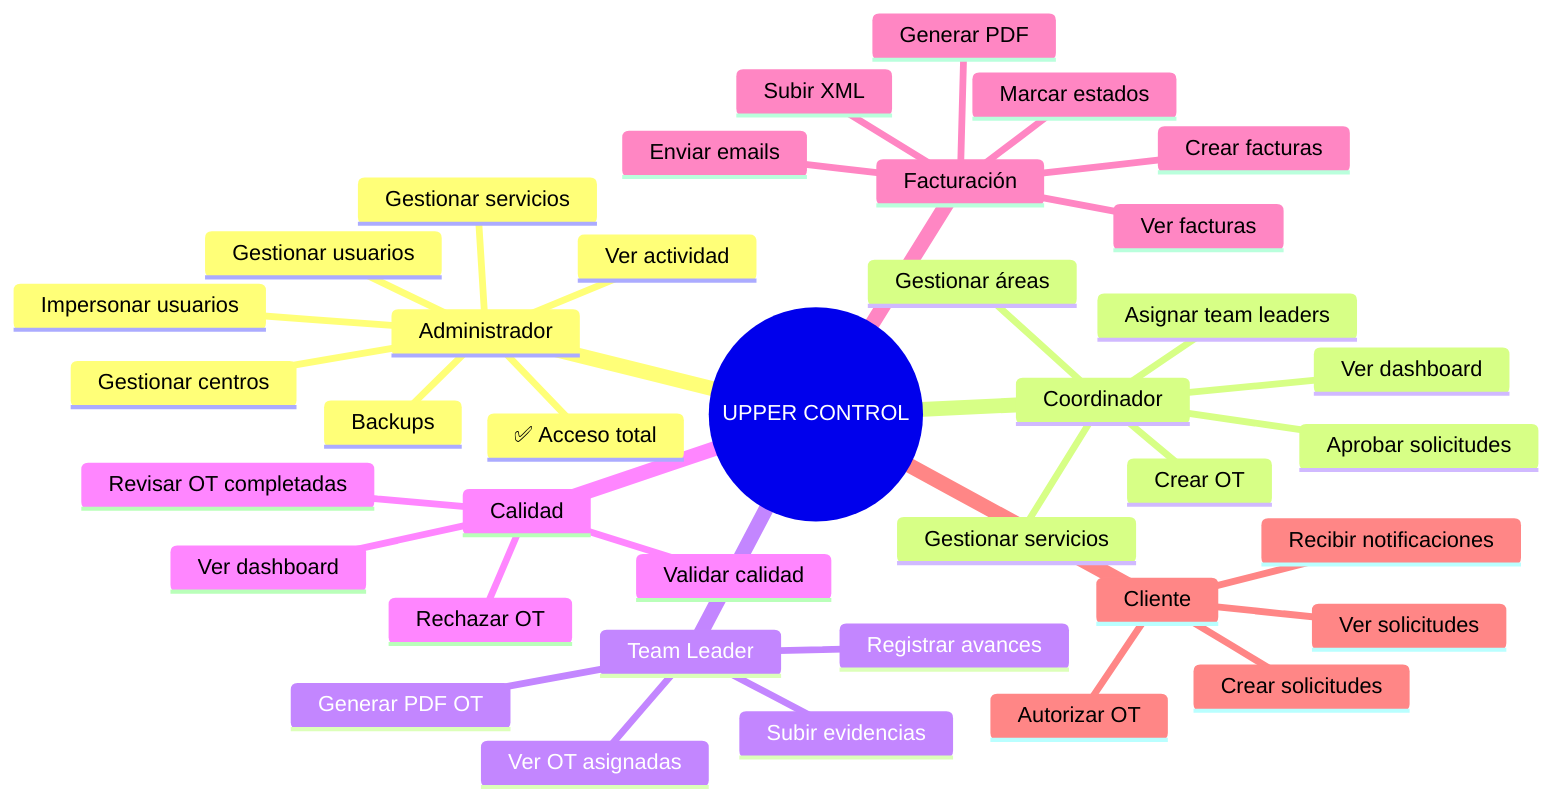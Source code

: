 ﻿mindmap
  root((UPPER CONTROL))
    Administrador
      ✅ Acceso total
      Gestionar usuarios
      Gestionar centros
      Gestionar servicios
      Ver actividad
      Backups
      Impersonar usuarios
    Coordinador
      Aprobar solicitudes
      Crear OT
      Asignar team leaders
      Gestionar servicios
      Gestionar áreas
      Ver dashboard
    Team Leader
      Ver OT asignadas
      Registrar avances
      Subir evidencias
      Generar PDF OT
    Calidad
      Revisar OT completadas
      Validar calidad
      Rechazar OT
      Ver dashboard
    Facturación
      Ver facturas
      Crear facturas
      Subir XML
      Marcar estados
      Generar PDF
      Enviar emails
    Cliente
      Crear solicitudes
      Ver solicitudes
      Autorizar OT
      Recibir notificaciones